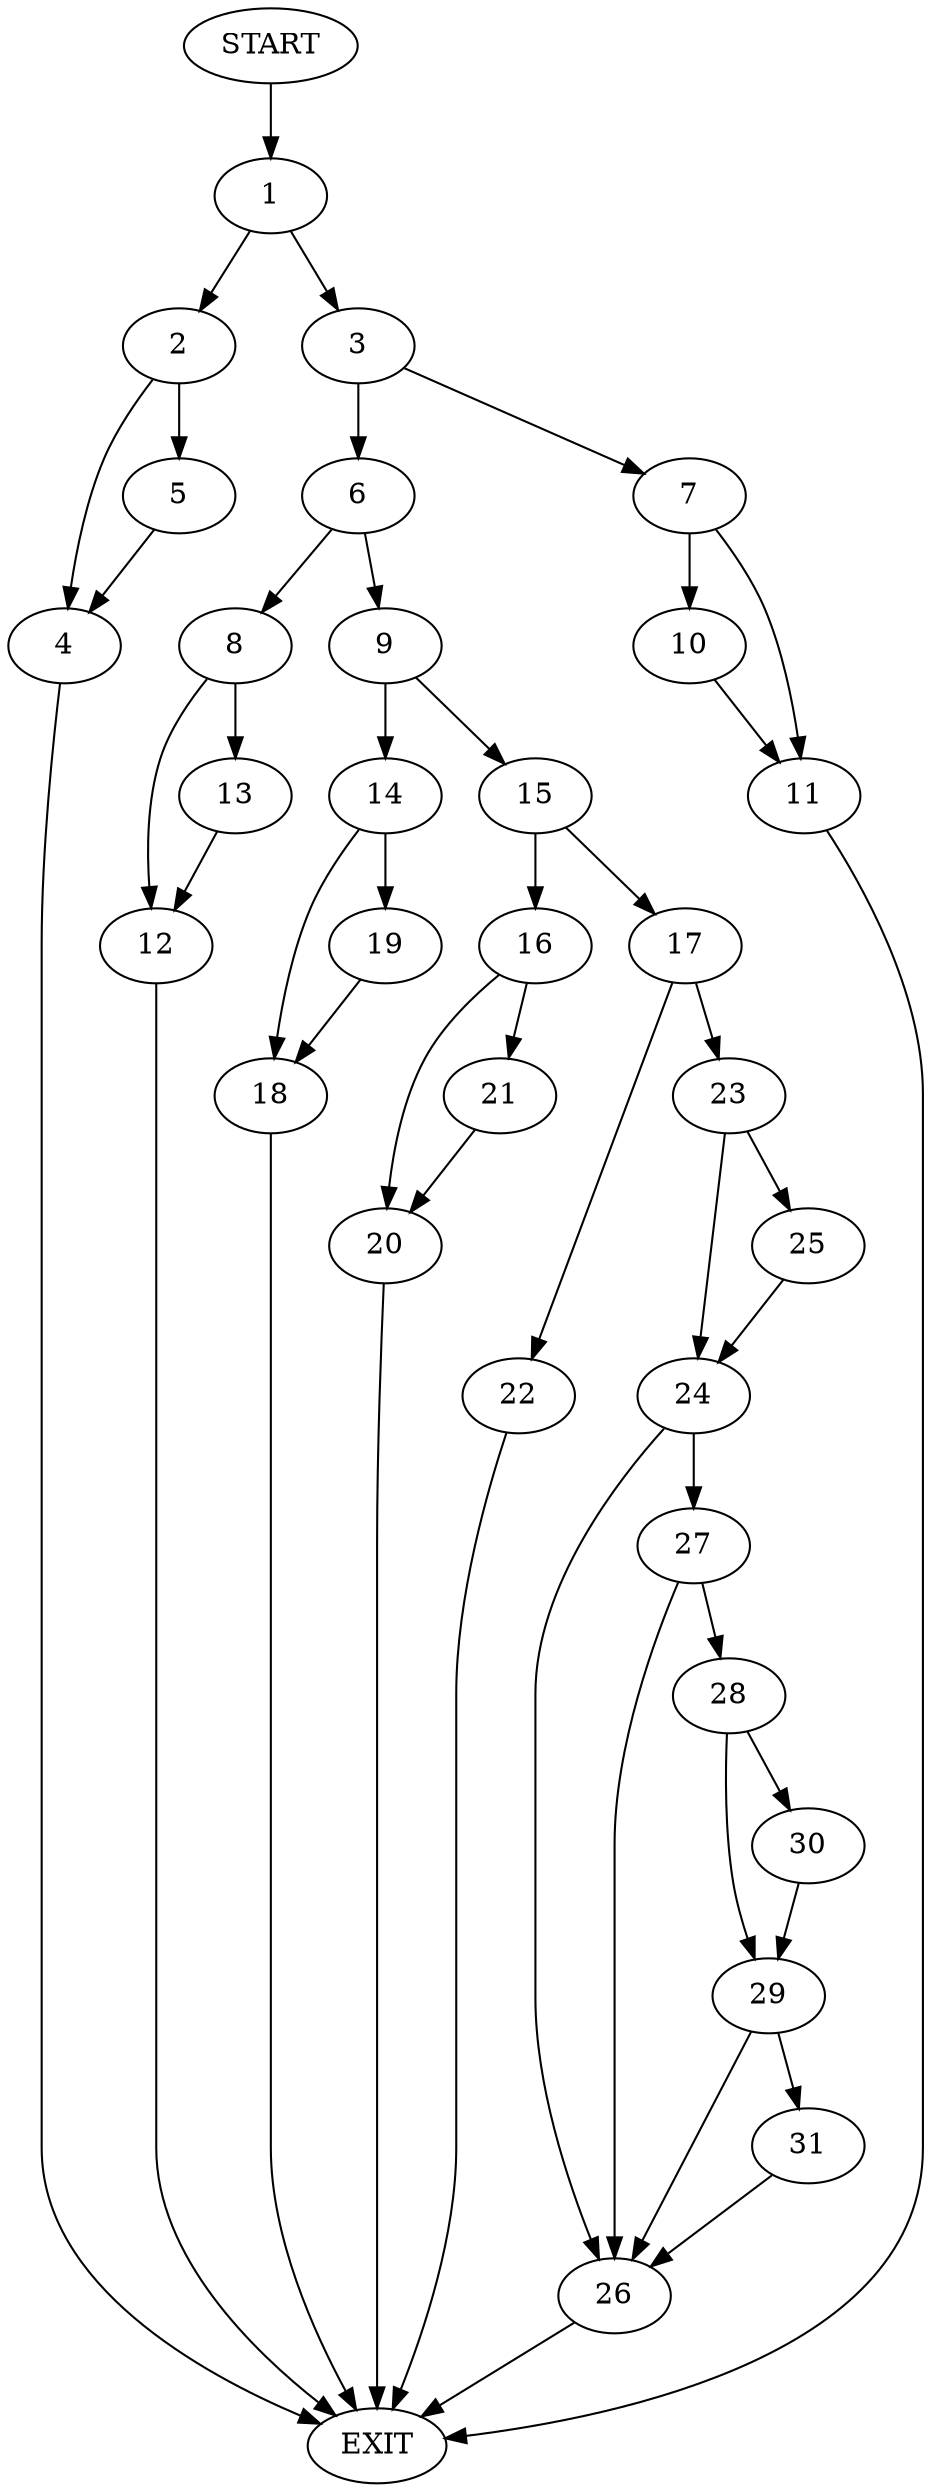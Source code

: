 digraph {
0 [label="START"]
32 [label="EXIT"]
0 -> 1
1 -> 2
1 -> 3
2 -> 4
2 -> 5
3 -> 6
3 -> 7
4 -> 32
5 -> 4
6 -> 8
6 -> 9
7 -> 10
7 -> 11
10 -> 11
11 -> 32
8 -> 12
8 -> 13
9 -> 14
9 -> 15
12 -> 32
13 -> 12
15 -> 16
15 -> 17
14 -> 18
14 -> 19
18 -> 32
19 -> 18
16 -> 20
16 -> 21
17 -> 22
17 -> 23
21 -> 20
20 -> 32
22 -> 32
23 -> 24
23 -> 25
25 -> 24
24 -> 26
24 -> 27
26 -> 32
27 -> 28
27 -> 26
28 -> 29
28 -> 30
29 -> 26
29 -> 31
30 -> 29
31 -> 26
}
